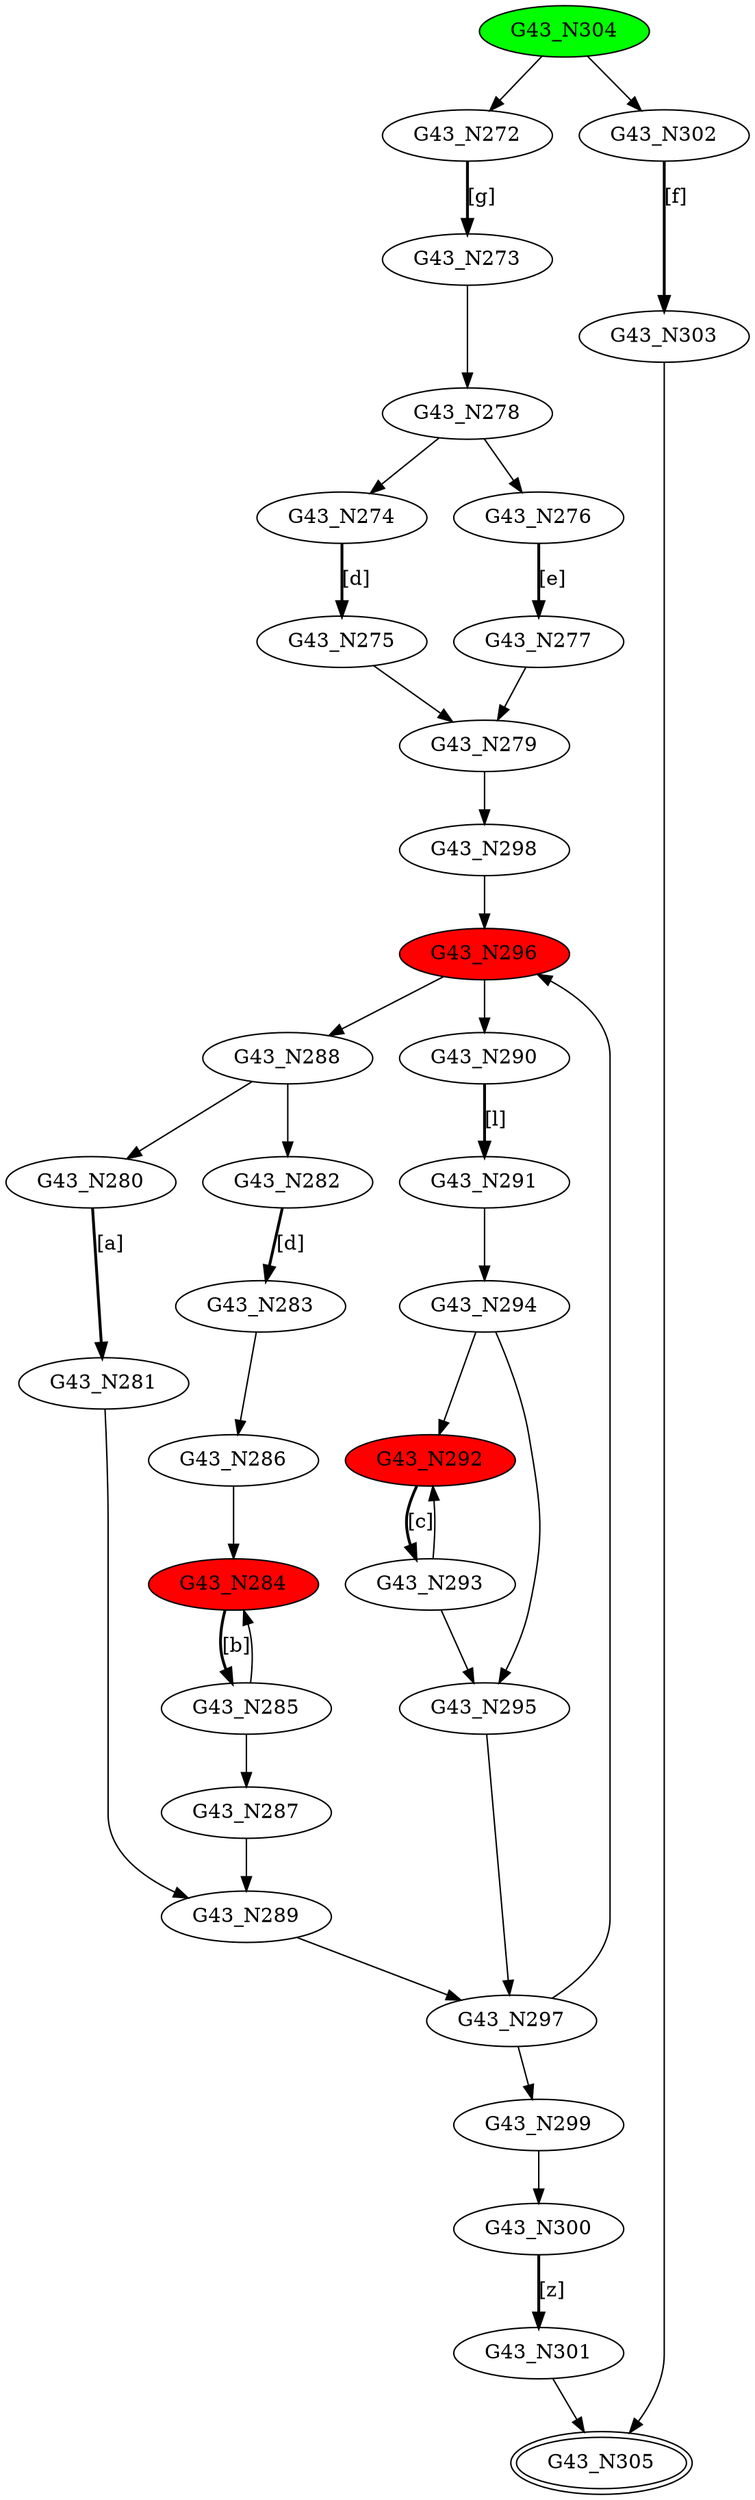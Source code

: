 digraph G43{
"G43_N272";
"G43_N273";
"G43_N274";
"G43_N275";
"G43_N276";
"G43_N277";
"G43_N278";
"G43_N279";
"G43_N280";
"G43_N281";
"G43_N282";
"G43_N283";
"G43_N284" [style=filled,fillcolor=red];
"G43_N285";
"G43_N286";
"G43_N287";
"G43_N288";
"G43_N289";
"G43_N290";
"G43_N291";
"G43_N292" [style=filled,fillcolor=red];
"G43_N293";
"G43_N294";
"G43_N295";
"G43_N296" [style=filled,fillcolor=red];
"G43_N297";
"G43_N298";
"G43_N299";
"G43_N300";
"G43_N301";
"G43_N302";
"G43_N303";
"G43_N304" [style=filled,fillcolor=green];
"G43_N305" [peripheries=2];
"G43_N272"->"G43_N273" [style = bold, label = "[g]"];
"G43_N274"->"G43_N275" [style = bold, label = "[d]"];
"G43_N276"->"G43_N277" [style = bold, label = "[e]"];
"G43_N278"->"G43_N274";
"G43_N278"->"G43_N276";
"G43_N277"->"G43_N279";
"G43_N275"->"G43_N279";
"G43_N273"->"G43_N278";
"G43_N280"->"G43_N281" [style = bold, label = "[a]"];
"G43_N282"->"G43_N283" [style = bold, label = "[d]"];
"G43_N284"->"G43_N285" [style = bold, label = "[b]"];
"G43_N286"->"G43_N284";
"G43_N285"->"G43_N287";
"G43_N285"->"G43_N284";
"G43_N283"->"G43_N286";
"G43_N288"->"G43_N280";
"G43_N288"->"G43_N282";
"G43_N287"->"G43_N289";
"G43_N281"->"G43_N289";
"G43_N290"->"G43_N291" [style = bold, label = "[l]"];
"G43_N292"->"G43_N293" [style = bold, label = "[c]"];
"G43_N294"->"G43_N292";
"G43_N293"->"G43_N295";
"G43_N294"->"G43_N295";
"G43_N293"->"G43_N292";
"G43_N291"->"G43_N294";
"G43_N296"->"G43_N288";
"G43_N296"->"G43_N290";
"G43_N295"->"G43_N297";
"G43_N289"->"G43_N297";
"G43_N298"->"G43_N296";
"G43_N297"->"G43_N299";
"G43_N297"->"G43_N296";
"G43_N279"->"G43_N298";
"G43_N300"->"G43_N301" [style = bold, label = "[z]"];
"G43_N299"->"G43_N300";
"G43_N302"->"G43_N303" [style = bold, label = "[f]"];
"G43_N304"->"G43_N272";
"G43_N304"->"G43_N302";
"G43_N303"->"G43_N305";
"G43_N301"->"G43_N305";
}

